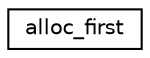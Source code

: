 digraph "Graphical Class Hierarchy"
{
  edge [fontname="Helvetica",fontsize="10",labelfontname="Helvetica",labelfontsize="10"];
  node [fontname="Helvetica",fontsize="10",shape=record];
  rankdir="LR";
  Node0 [label="alloc_first",height=0.2,width=0.4,color="black", fillcolor="white", style="filled",URL="$structalloc__first.html"];
}
